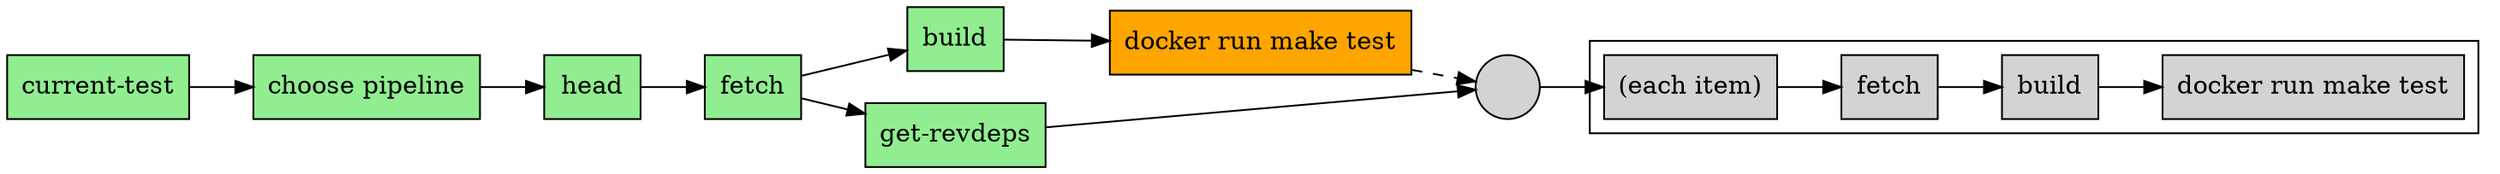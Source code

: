 digraph pipeline {
  node [shape="box"]
  rankdir=LR
  n2 [label="current-test",fillcolor="#90ee90",style="filled"]
  n1 [label="choose pipeline",fillcolor="#90ee90",style="filled"]
  n7 [label="head",fillcolor="#90ee90",style="filled"]
  n6 [label="fetch",fillcolor="#90ee90",style="filled"]
  n5 [label="build",fillcolor="#90ee90",style="filled"]
  n4 [label="docker run make test",fillcolor="#ffa500",style="filled"]
  n8 [label="get-revdeps",fillcolor="#90ee90",style="filled"]
  n3 [label="",fillcolor="#d3d3d3",style="filled",shape="circle"]
  subgraph cluster_0 {
  n12 [label="(each item)",fillcolor="#d3d3d3",style="filled"]
  n11 [label="fetch",fillcolor="#d3d3d3",style="filled"]
  n10 [label="build",fillcolor="#d3d3d3",style="filled"]
  n9 [label="docker run make test",fillcolor="#d3d3d3",style="filled"]
  }
  n10 -> n9
  n11 -> n10
  n12 -> n11
  n3 -> n12
  n8 -> n3
  n4 -> n3 [style="dashed"]
  n6 -> n8
  n5 -> n4
  n6 -> n5
  n7 -> n6
  n1 -> n7
  n2 -> n1
  }
